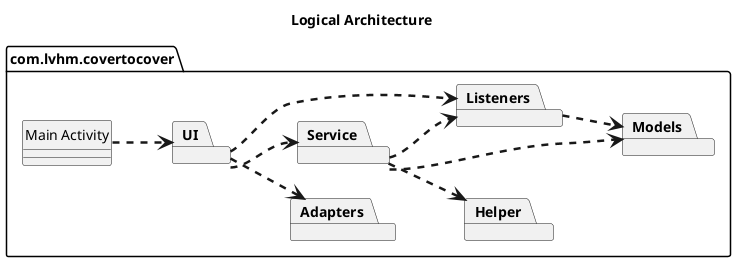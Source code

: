 @startuml
'https://plantuml.com/component-diagram

left to right direction
skinparam ArrowThickness 2.5
hide circle
allowmixing
title Logical Architecture

package com.lvhm.covertocover as system_package {
    class "Main Activity" as main_activity
    package UI
    package Adapters
    package Service
    package Helper
    package Models
    package Listeners

    main_activity ..> UI
    UI ..> Service
    UI ..> Adapters
    UI ..> Listeners
    Service ..> Models
    Service ..> Helper
    Service ..> Listeners
    Listeners ..> Models
}
@enduml